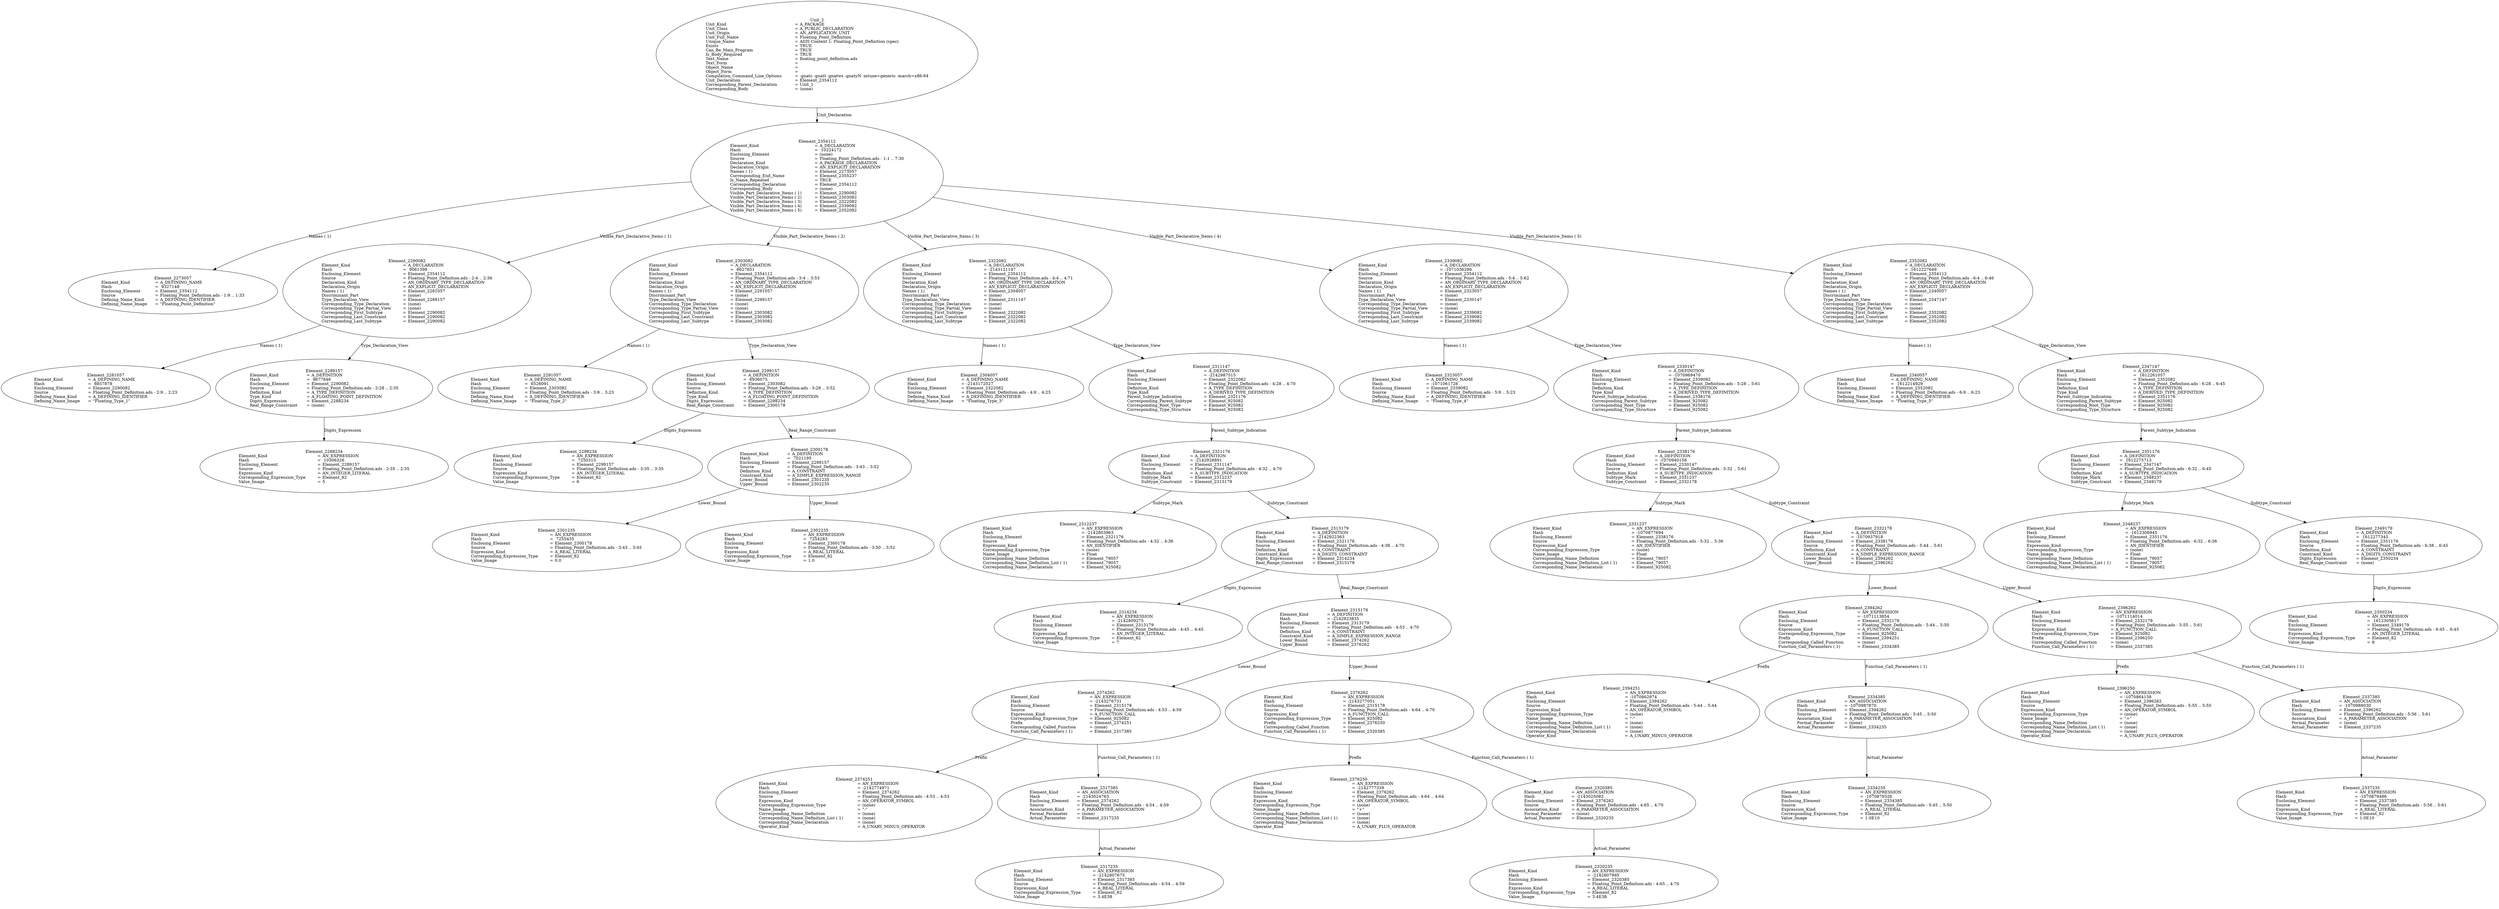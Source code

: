 digraph "floating_point_definition.adt" {
  Unit_2 -> Element_2354112
      [ label=Unit_Declaration ];
  Unit_2
      [ label=<<TABLE BORDER="0" CELLBORDER="0" CELLSPACING="0" CELLPADDING="0"> 
          <TR><TD COLSPAN="3">Unit_2</TD></TR>
          <TR><TD ALIGN="LEFT">Unit_Kind   </TD><TD> = </TD><TD ALIGN="LEFT">A_PACKAGE</TD></TR>
          <TR><TD ALIGN="LEFT">Unit_Class   </TD><TD> = </TD><TD ALIGN="LEFT">A_PUBLIC_DECLARATION</TD></TR>
          <TR><TD ALIGN="LEFT">Unit_Origin   </TD><TD> = </TD><TD ALIGN="LEFT">AN_APPLICATION_UNIT</TD></TR>
          <TR><TD ALIGN="LEFT">Unit_Full_Name    </TD><TD> = </TD><TD ALIGN="LEFT">Floating_Point_Definition</TD></TR>
          <TR><TD ALIGN="LEFT">Unique_Name   </TD><TD> = </TD><TD ALIGN="LEFT">ASIS Context 1: Floating_Point_Definition (spec)</TD></TR>
          <TR><TD ALIGN="LEFT">Exists  </TD><TD> = </TD><TD ALIGN="LEFT">TRUE</TD></TR>
          <TR><TD ALIGN="LEFT">Can_Be_Main_Program     </TD><TD> = </TD><TD ALIGN="LEFT">TRUE</TD></TR>
          <TR><TD ALIGN="LEFT">Is_Body_Required     </TD><TD> = </TD><TD ALIGN="LEFT">TRUE</TD></TR>
          <TR><TD ALIGN="LEFT">Text_Name   </TD><TD> = </TD><TD ALIGN="LEFT">floating_point_definition.ads</TD></TR>
          <TR><TD ALIGN="LEFT">Text_Form   </TD><TD> = </TD><TD ALIGN="LEFT"></TD></TR>
          <TR><TD ALIGN="LEFT">Object_Name   </TD><TD> = </TD><TD ALIGN="LEFT"></TD></TR>
          <TR><TD ALIGN="LEFT">Object_Form   </TD><TD> = </TD><TD ALIGN="LEFT"></TD></TR>
          <TR><TD ALIGN="LEFT">Compilation_Command_Line_Options         </TD><TD> = </TD><TD ALIGN="LEFT">-gnatc -gnatt -gnatws -gnatyN -mtune=generic -march=x86-64</TD></TR>
          <TR><TD ALIGN="LEFT">Unit_Declaration     </TD><TD> = </TD><TD ALIGN="LEFT">Element_2354112</TD></TR>
          <TR><TD ALIGN="LEFT">Corresponding_Parent_Declaration         </TD><TD> = </TD><TD ALIGN="LEFT">Unit_1</TD></TR>
          <TR><TD ALIGN="LEFT">Corresponding_Body     </TD><TD> = </TD><TD ALIGN="LEFT">(none)</TD></TR>
          </TABLE>> ];
  Element_2354112 -> Element_2273057
      [ label="Names ( 1)" ];
  Element_2354112 -> Element_2290082
      [ label="Visible_Part_Declarative_Items ( 1)" ];
  Element_2354112 -> Element_2303082
      [ label="Visible_Part_Declarative_Items ( 2)" ];
  Element_2354112 -> Element_2322082
      [ label="Visible_Part_Declarative_Items ( 3)" ];
  Element_2354112 -> Element_2339082
      [ label="Visible_Part_Declarative_Items ( 4)" ];
  Element_2354112 -> Element_2352082
      [ label="Visible_Part_Declarative_Items ( 5)" ];
  Element_2354112
      [ label=<<TABLE BORDER="0" CELLBORDER="0" CELLSPACING="0" CELLPADDING="0"> 
          <TR><TD COLSPAN="3">Element_2354112</TD></TR>
          <TR><TD ALIGN="LEFT">Element_Kind    </TD><TD> = </TD><TD ALIGN="LEFT">A_DECLARATION</TD></TR>
          <TR><TD ALIGN="LEFT">Hash  </TD><TD> = </TD><TD ALIGN="LEFT"> 10224172</TD></TR>
          <TR><TD ALIGN="LEFT">Enclosing_Element     </TD><TD> = </TD><TD ALIGN="LEFT">(none)</TD></TR>
          <TR><TD ALIGN="LEFT">Source  </TD><TD> = </TD><TD ALIGN="LEFT">Floating_Point_Definition.ads - 1:1 .. 7:30</TD></TR>
          <TR><TD ALIGN="LEFT">Declaration_Kind     </TD><TD> = </TD><TD ALIGN="LEFT">A_PACKAGE_DECLARATION</TD></TR>
          <TR><TD ALIGN="LEFT">Declaration_Origin     </TD><TD> = </TD><TD ALIGN="LEFT">AN_EXPLICIT_DECLARATION</TD></TR>
          <TR><TD ALIGN="LEFT">Names ( 1)   </TD><TD> = </TD><TD ALIGN="LEFT">Element_2273057</TD></TR>
          <TR><TD ALIGN="LEFT">Corresponding_End_Name      </TD><TD> = </TD><TD ALIGN="LEFT">Element_2355237</TD></TR>
          <TR><TD ALIGN="LEFT">Is_Name_Repeated     </TD><TD> = </TD><TD ALIGN="LEFT">TRUE</TD></TR>
          <TR><TD ALIGN="LEFT">Corresponding_Declaration       </TD><TD> = </TD><TD ALIGN="LEFT">Element_2354112</TD></TR>
          <TR><TD ALIGN="LEFT">Corresponding_Body     </TD><TD> = </TD><TD ALIGN="LEFT">(none)</TD></TR>
          <TR><TD ALIGN="LEFT">Visible_Part_Declarative_Items ( 1)         </TD><TD> = </TD><TD ALIGN="LEFT">Element_2290082</TD></TR>
          <TR><TD ALIGN="LEFT">Visible_Part_Declarative_Items ( 2)         </TD><TD> = </TD><TD ALIGN="LEFT">Element_2303082</TD></TR>
          <TR><TD ALIGN="LEFT">Visible_Part_Declarative_Items ( 3)         </TD><TD> = </TD><TD ALIGN="LEFT">Element_2322082</TD></TR>
          <TR><TD ALIGN="LEFT">Visible_Part_Declarative_Items ( 4)         </TD><TD> = </TD><TD ALIGN="LEFT">Element_2339082</TD></TR>
          <TR><TD ALIGN="LEFT">Visible_Part_Declarative_Items ( 5)         </TD><TD> = </TD><TD ALIGN="LEFT">Element_2352082</TD></TR>
          </TABLE>> ];
  Element_2273057
      [ label=<<TABLE BORDER="0" CELLBORDER="0" CELLSPACING="0" CELLPADDING="0"> 
          <TR><TD COLSPAN="3">Element_2273057</TD></TR>
          <TR><TD ALIGN="LEFT">Element_Kind    </TD><TD> = </TD><TD ALIGN="LEFT">A_DEFINING_NAME</TD></TR>
          <TR><TD ALIGN="LEFT">Hash  </TD><TD> = </TD><TD ALIGN="LEFT"> 9327148</TD></TR>
          <TR><TD ALIGN="LEFT">Enclosing_Element     </TD><TD> = </TD><TD ALIGN="LEFT">Element_2354112</TD></TR>
          <TR><TD ALIGN="LEFT">Source  </TD><TD> = </TD><TD ALIGN="LEFT">Floating_Point_Definition.ads - 1:9 .. 1:33</TD></TR>
          <TR><TD ALIGN="LEFT">Defining_Name_Kind     </TD><TD> = </TD><TD ALIGN="LEFT">A_DEFINING_IDENTIFIER</TD></TR>
          <TR><TD ALIGN="LEFT">Defining_Name_Image     </TD><TD> = </TD><TD ALIGN="LEFT">"Floating_Point_Definition"</TD></TR>
          </TABLE>> ];
  Element_2290082 -> Element_2281057
      [ label="Names ( 1)" ];
  Element_2290082 -> Element_2289157
      [ label=Type_Declaration_View ];
  Element_2290082
      [ label=<<TABLE BORDER="0" CELLBORDER="0" CELLSPACING="0" CELLPADDING="0"> 
          <TR><TD COLSPAN="3">Element_2290082</TD></TR>
          <TR><TD ALIGN="LEFT">Element_Kind    </TD><TD> = </TD><TD ALIGN="LEFT">A_DECLARATION</TD></TR>
          <TR><TD ALIGN="LEFT">Hash  </TD><TD> = </TD><TD ALIGN="LEFT"> 9061398</TD></TR>
          <TR><TD ALIGN="LEFT">Enclosing_Element     </TD><TD> = </TD><TD ALIGN="LEFT">Element_2354112</TD></TR>
          <TR><TD ALIGN="LEFT">Source  </TD><TD> = </TD><TD ALIGN="LEFT">Floating_Point_Definition.ads - 2:4 .. 2:36</TD></TR>
          <TR><TD ALIGN="LEFT">Declaration_Kind     </TD><TD> = </TD><TD ALIGN="LEFT">AN_ORDINARY_TYPE_DECLARATION</TD></TR>
          <TR><TD ALIGN="LEFT">Declaration_Origin     </TD><TD> = </TD><TD ALIGN="LEFT">AN_EXPLICIT_DECLARATION</TD></TR>
          <TR><TD ALIGN="LEFT">Names ( 1)   </TD><TD> = </TD><TD ALIGN="LEFT">Element_2281057</TD></TR>
          <TR><TD ALIGN="LEFT">Discriminant_Part     </TD><TD> = </TD><TD ALIGN="LEFT">(none)</TD></TR>
          <TR><TD ALIGN="LEFT">Type_Declaration_View      </TD><TD> = </TD><TD ALIGN="LEFT">Element_2289157</TD></TR>
          <TR><TD ALIGN="LEFT">Corresponding_Type_Declaration        </TD><TD> = </TD><TD ALIGN="LEFT">(none)</TD></TR>
          <TR><TD ALIGN="LEFT">Corresponding_Type_Partial_View        </TD><TD> = </TD><TD ALIGN="LEFT">(none)</TD></TR>
          <TR><TD ALIGN="LEFT">Corresponding_First_Subtype       </TD><TD> = </TD><TD ALIGN="LEFT">Element_2290082</TD></TR>
          <TR><TD ALIGN="LEFT">Corresponding_Last_Constraint        </TD><TD> = </TD><TD ALIGN="LEFT">Element_2290082</TD></TR>
          <TR><TD ALIGN="LEFT">Corresponding_Last_Subtype       </TD><TD> = </TD><TD ALIGN="LEFT">Element_2290082</TD></TR>
          </TABLE>> ];
  Element_2281057
      [ label=<<TABLE BORDER="0" CELLBORDER="0" CELLSPACING="0" CELLPADDING="0"> 
          <TR><TD COLSPAN="3">Element_2281057</TD></TR>
          <TR><TD ALIGN="LEFT">Element_Kind    </TD><TD> = </TD><TD ALIGN="LEFT">A_DEFINING_NAME</TD></TR>
          <TR><TD ALIGN="LEFT">Hash  </TD><TD> = </TD><TD ALIGN="LEFT"> 8857878</TD></TR>
          <TR><TD ALIGN="LEFT">Enclosing_Element     </TD><TD> = </TD><TD ALIGN="LEFT">Element_2290082</TD></TR>
          <TR><TD ALIGN="LEFT">Source  </TD><TD> = </TD><TD ALIGN="LEFT">Floating_Point_Definition.ads - 2:9 .. 2:23</TD></TR>
          <TR><TD ALIGN="LEFT">Defining_Name_Kind     </TD><TD> = </TD><TD ALIGN="LEFT">A_DEFINING_IDENTIFIER</TD></TR>
          <TR><TD ALIGN="LEFT">Defining_Name_Image     </TD><TD> = </TD><TD ALIGN="LEFT">"Floating_Type_1"</TD></TR>
          </TABLE>> ];
  Element_2289157 -> Element_2288234
      [ label=Digits_Expression ];
  Element_2289157
      [ label=<<TABLE BORDER="0" CELLBORDER="0" CELLSPACING="0" CELLPADDING="0"> 
          <TR><TD COLSPAN="3">Element_2289157</TD></TR>
          <TR><TD ALIGN="LEFT">Element_Kind    </TD><TD> = </TD><TD ALIGN="LEFT">A_DEFINITION</TD></TR>
          <TR><TD ALIGN="LEFT">Hash  </TD><TD> = </TD><TD ALIGN="LEFT"> 9677846</TD></TR>
          <TR><TD ALIGN="LEFT">Enclosing_Element     </TD><TD> = </TD><TD ALIGN="LEFT">Element_2290082</TD></TR>
          <TR><TD ALIGN="LEFT">Source  </TD><TD> = </TD><TD ALIGN="LEFT">Floating_Point_Definition.ads - 2:28 .. 2:35</TD></TR>
          <TR><TD ALIGN="LEFT">Definition_Kind    </TD><TD> = </TD><TD ALIGN="LEFT">A_TYPE_DEFINITION</TD></TR>
          <TR><TD ALIGN="LEFT">Type_Kind   </TD><TD> = </TD><TD ALIGN="LEFT">A_FLOATING_POINT_DEFINITION</TD></TR>
          <TR><TD ALIGN="LEFT">Digits_Expression     </TD><TD> = </TD><TD ALIGN="LEFT">Element_2288234</TD></TR>
          <TR><TD ALIGN="LEFT">Real_Range_Constraint      </TD><TD> = </TD><TD ALIGN="LEFT">(none)</TD></TR>
          </TABLE>> ];
  Element_2288234
      [ label=<<TABLE BORDER="0" CELLBORDER="0" CELLSPACING="0" CELLPADDING="0"> 
          <TR><TD COLSPAN="3">Element_2288234</TD></TR>
          <TR><TD ALIGN="LEFT">Element_Kind    </TD><TD> = </TD><TD ALIGN="LEFT">AN_EXPRESSION</TD></TR>
          <TR><TD ALIGN="LEFT">Hash  </TD><TD> = </TD><TD ALIGN="LEFT"> 10306326</TD></TR>
          <TR><TD ALIGN="LEFT">Enclosing_Element     </TD><TD> = </TD><TD ALIGN="LEFT">Element_2289157</TD></TR>
          <TR><TD ALIGN="LEFT">Source  </TD><TD> = </TD><TD ALIGN="LEFT">Floating_Point_Definition.ads - 2:35 .. 2:35</TD></TR>
          <TR><TD ALIGN="LEFT">Expression_Kind    </TD><TD> = </TD><TD ALIGN="LEFT">AN_INTEGER_LITERAL</TD></TR>
          <TR><TD ALIGN="LEFT">Corresponding_Expression_Type        </TD><TD> = </TD><TD ALIGN="LEFT">Element_82</TD></TR>
          <TR><TD ALIGN="LEFT">Value_Image   </TD><TD> = </TD><TD ALIGN="LEFT">5</TD></TR>
          </TABLE>> ];
  Element_2303082 -> Element_2291057
      [ label="Names ( 1)" ];
  Element_2303082 -> Element_2299157
      [ label=Type_Declaration_View ];
  Element_2303082
      [ label=<<TABLE BORDER="0" CELLBORDER="0" CELLSPACING="0" CELLPADDING="0"> 
          <TR><TD COLSPAN="3">Element_2303082</TD></TR>
          <TR><TD ALIGN="LEFT">Element_Kind    </TD><TD> = </TD><TD ALIGN="LEFT">A_DECLARATION</TD></TR>
          <TR><TD ALIGN="LEFT">Hash  </TD><TD> = </TD><TD ALIGN="LEFT"> 6627851</TD></TR>
          <TR><TD ALIGN="LEFT">Enclosing_Element     </TD><TD> = </TD><TD ALIGN="LEFT">Element_2354112</TD></TR>
          <TR><TD ALIGN="LEFT">Source  </TD><TD> = </TD><TD ALIGN="LEFT">Floating_Point_Definition.ads - 3:4 .. 3:53</TD></TR>
          <TR><TD ALIGN="LEFT">Declaration_Kind     </TD><TD> = </TD><TD ALIGN="LEFT">AN_ORDINARY_TYPE_DECLARATION</TD></TR>
          <TR><TD ALIGN="LEFT">Declaration_Origin     </TD><TD> = </TD><TD ALIGN="LEFT">AN_EXPLICIT_DECLARATION</TD></TR>
          <TR><TD ALIGN="LEFT">Names ( 1)   </TD><TD> = </TD><TD ALIGN="LEFT">Element_2291057</TD></TR>
          <TR><TD ALIGN="LEFT">Discriminant_Part     </TD><TD> = </TD><TD ALIGN="LEFT">(none)</TD></TR>
          <TR><TD ALIGN="LEFT">Type_Declaration_View      </TD><TD> = </TD><TD ALIGN="LEFT">Element_2299157</TD></TR>
          <TR><TD ALIGN="LEFT">Corresponding_Type_Declaration        </TD><TD> = </TD><TD ALIGN="LEFT">(none)</TD></TR>
          <TR><TD ALIGN="LEFT">Corresponding_Type_Partial_View        </TD><TD> = </TD><TD ALIGN="LEFT">(none)</TD></TR>
          <TR><TD ALIGN="LEFT">Corresponding_First_Subtype       </TD><TD> = </TD><TD ALIGN="LEFT">Element_2303082</TD></TR>
          <TR><TD ALIGN="LEFT">Corresponding_Last_Constraint        </TD><TD> = </TD><TD ALIGN="LEFT">Element_2303082</TD></TR>
          <TR><TD ALIGN="LEFT">Corresponding_Last_Subtype       </TD><TD> = </TD><TD ALIGN="LEFT">Element_2303082</TD></TR>
          </TABLE>> ];
  Element_2291057
      [ label=<<TABLE BORDER="0" CELLBORDER="0" CELLSPACING="0" CELLPADDING="0"> 
          <TR><TD COLSPAN="3">Element_2291057</TD></TR>
          <TR><TD ALIGN="LEFT">Element_Kind    </TD><TD> = </TD><TD ALIGN="LEFT">A_DEFINING_NAME</TD></TR>
          <TR><TD ALIGN="LEFT">Hash  </TD><TD> = </TD><TD ALIGN="LEFT"> 6526091</TD></TR>
          <TR><TD ALIGN="LEFT">Enclosing_Element     </TD><TD> = </TD><TD ALIGN="LEFT">Element_2303082</TD></TR>
          <TR><TD ALIGN="LEFT">Source  </TD><TD> = </TD><TD ALIGN="LEFT">Floating_Point_Definition.ads - 3:9 .. 3:23</TD></TR>
          <TR><TD ALIGN="LEFT">Defining_Name_Kind     </TD><TD> = </TD><TD ALIGN="LEFT">A_DEFINING_IDENTIFIER</TD></TR>
          <TR><TD ALIGN="LEFT">Defining_Name_Image     </TD><TD> = </TD><TD ALIGN="LEFT">"Floating_Type_2"</TD></TR>
          </TABLE>> ];
  Element_2299157 -> Element_2298234
      [ label=Digits_Expression ];
  Element_2299157 -> Element_2300178
      [ label=Real_Range_Constraint ];
  Element_2299157
      [ label=<<TABLE BORDER="0" CELLBORDER="0" CELLSPACING="0" CELLPADDING="0"> 
          <TR><TD COLSPAN="3">Element_2299157</TD></TR>
          <TR><TD ALIGN="LEFT">Element_Kind    </TD><TD> = </TD><TD ALIGN="LEFT">A_DEFINITION</TD></TR>
          <TR><TD ALIGN="LEFT">Hash  </TD><TD> = </TD><TD ALIGN="LEFT"> 6936075</TD></TR>
          <TR><TD ALIGN="LEFT">Enclosing_Element     </TD><TD> = </TD><TD ALIGN="LEFT">Element_2303082</TD></TR>
          <TR><TD ALIGN="LEFT">Source  </TD><TD> = </TD><TD ALIGN="LEFT">Floating_Point_Definition.ads - 3:28 .. 3:52</TD></TR>
          <TR><TD ALIGN="LEFT">Definition_Kind    </TD><TD> = </TD><TD ALIGN="LEFT">A_TYPE_DEFINITION</TD></TR>
          <TR><TD ALIGN="LEFT">Type_Kind   </TD><TD> = </TD><TD ALIGN="LEFT">A_FLOATING_POINT_DEFINITION</TD></TR>
          <TR><TD ALIGN="LEFT">Digits_Expression     </TD><TD> = </TD><TD ALIGN="LEFT">Element_2298234</TD></TR>
          <TR><TD ALIGN="LEFT">Real_Range_Constraint      </TD><TD> = </TD><TD ALIGN="LEFT">Element_2300178</TD></TR>
          </TABLE>> ];
  Element_2298234
      [ label=<<TABLE BORDER="0" CELLBORDER="0" CELLSPACING="0" CELLPADDING="0"> 
          <TR><TD COLSPAN="3">Element_2298234</TD></TR>
          <TR><TD ALIGN="LEFT">Element_Kind    </TD><TD> = </TD><TD ALIGN="LEFT">AN_EXPRESSION</TD></TR>
          <TR><TD ALIGN="LEFT">Hash  </TD><TD> = </TD><TD ALIGN="LEFT"> 7250315</TD></TR>
          <TR><TD ALIGN="LEFT">Enclosing_Element     </TD><TD> = </TD><TD ALIGN="LEFT">Element_2299157</TD></TR>
          <TR><TD ALIGN="LEFT">Source  </TD><TD> = </TD><TD ALIGN="LEFT">Floating_Point_Definition.ads - 3:35 .. 3:35</TD></TR>
          <TR><TD ALIGN="LEFT">Expression_Kind    </TD><TD> = </TD><TD ALIGN="LEFT">AN_INTEGER_LITERAL</TD></TR>
          <TR><TD ALIGN="LEFT">Corresponding_Expression_Type        </TD><TD> = </TD><TD ALIGN="LEFT">Element_82</TD></TR>
          <TR><TD ALIGN="LEFT">Value_Image   </TD><TD> = </TD><TD ALIGN="LEFT">6</TD></TR>
          </TABLE>> ];
  Element_2300178 -> Element_2301235
      [ label=Lower_Bound ];
  Element_2300178 -> Element_2302235
      [ label=Upper_Bound ];
  Element_2300178
      [ label=<<TABLE BORDER="0" CELLBORDER="0" CELLSPACING="0" CELLPADDING="0"> 
          <TR><TD COLSPAN="3">Element_2300178</TD></TR>
          <TR><TD ALIGN="LEFT">Element_Kind    </TD><TD> = </TD><TD ALIGN="LEFT">A_DEFINITION</TD></TR>
          <TR><TD ALIGN="LEFT">Hash  </TD><TD> = </TD><TD ALIGN="LEFT"> 7021195</TD></TR>
          <TR><TD ALIGN="LEFT">Enclosing_Element     </TD><TD> = </TD><TD ALIGN="LEFT">Element_2299157</TD></TR>
          <TR><TD ALIGN="LEFT">Source  </TD><TD> = </TD><TD ALIGN="LEFT">Floating_Point_Definition.ads - 3:43 .. 3:52</TD></TR>
          <TR><TD ALIGN="LEFT">Definition_Kind    </TD><TD> = </TD><TD ALIGN="LEFT">A_CONSTRAINT</TD></TR>
          <TR><TD ALIGN="LEFT">Constraint_Kind    </TD><TD> = </TD><TD ALIGN="LEFT">A_SIMPLE_EXPRESSION_RANGE</TD></TR>
          <TR><TD ALIGN="LEFT">Lower_Bound   </TD><TD> = </TD><TD ALIGN="LEFT">Element_2301235</TD></TR>
          <TR><TD ALIGN="LEFT">Upper_Bound   </TD><TD> = </TD><TD ALIGN="LEFT">Element_2302235</TD></TR>
          </TABLE>> ];
  Element_2301235
      [ label=<<TABLE BORDER="0" CELLBORDER="0" CELLSPACING="0" CELLPADDING="0"> 
          <TR><TD COLSPAN="3">Element_2301235</TD></TR>
          <TR><TD ALIGN="LEFT">Element_Kind    </TD><TD> = </TD><TD ALIGN="LEFT">AN_EXPRESSION</TD></TR>
          <TR><TD ALIGN="LEFT">Hash  </TD><TD> = </TD><TD ALIGN="LEFT"> 7255435</TD></TR>
          <TR><TD ALIGN="LEFT">Enclosing_Element     </TD><TD> = </TD><TD ALIGN="LEFT">Element_2300178</TD></TR>
          <TR><TD ALIGN="LEFT">Source  </TD><TD> = </TD><TD ALIGN="LEFT">Floating_Point_Definition.ads - 3:43 .. 3:45</TD></TR>
          <TR><TD ALIGN="LEFT">Expression_Kind    </TD><TD> = </TD><TD ALIGN="LEFT">A_REAL_LITERAL</TD></TR>
          <TR><TD ALIGN="LEFT">Corresponding_Expression_Type        </TD><TD> = </TD><TD ALIGN="LEFT">Element_82</TD></TR>
          <TR><TD ALIGN="LEFT">Value_Image   </TD><TD> = </TD><TD ALIGN="LEFT">0.0</TD></TR>
          </TABLE>> ];
  Element_2302235
      [ label=<<TABLE BORDER="0" CELLBORDER="0" CELLSPACING="0" CELLPADDING="0"> 
          <TR><TD COLSPAN="3">Element_2302235</TD></TR>
          <TR><TD ALIGN="LEFT">Element_Kind    </TD><TD> = </TD><TD ALIGN="LEFT">AN_EXPRESSION</TD></TR>
          <TR><TD ALIGN="LEFT">Hash  </TD><TD> = </TD><TD ALIGN="LEFT"> 7254283</TD></TR>
          <TR><TD ALIGN="LEFT">Enclosing_Element     </TD><TD> = </TD><TD ALIGN="LEFT">Element_2300178</TD></TR>
          <TR><TD ALIGN="LEFT">Source  </TD><TD> = </TD><TD ALIGN="LEFT">Floating_Point_Definition.ads - 3:50 .. 3:52</TD></TR>
          <TR><TD ALIGN="LEFT">Expression_Kind    </TD><TD> = </TD><TD ALIGN="LEFT">A_REAL_LITERAL</TD></TR>
          <TR><TD ALIGN="LEFT">Corresponding_Expression_Type        </TD><TD> = </TD><TD ALIGN="LEFT">Element_82</TD></TR>
          <TR><TD ALIGN="LEFT">Value_Image   </TD><TD> = </TD><TD ALIGN="LEFT">1.0</TD></TR>
          </TABLE>> ];
  Element_2322082 -> Element_2304057
      [ label="Names ( 1)" ];
  Element_2322082 -> Element_2311147
      [ label=Type_Declaration_View ];
  Element_2322082
      [ label=<<TABLE BORDER="0" CELLBORDER="0" CELLSPACING="0" CELLPADDING="0"> 
          <TR><TD COLSPAN="3">Element_2322082</TD></TR>
          <TR><TD ALIGN="LEFT">Element_Kind    </TD><TD> = </TD><TD ALIGN="LEFT">A_DECLARATION</TD></TR>
          <TR><TD ALIGN="LEFT">Hash  </TD><TD> = </TD><TD ALIGN="LEFT">-2143121147</TD></TR>
          <TR><TD ALIGN="LEFT">Enclosing_Element     </TD><TD> = </TD><TD ALIGN="LEFT">Element_2354112</TD></TR>
          <TR><TD ALIGN="LEFT">Source  </TD><TD> = </TD><TD ALIGN="LEFT">Floating_Point_Definition.ads - 4:4 .. 4:71</TD></TR>
          <TR><TD ALIGN="LEFT">Declaration_Kind     </TD><TD> = </TD><TD ALIGN="LEFT">AN_ORDINARY_TYPE_DECLARATION</TD></TR>
          <TR><TD ALIGN="LEFT">Declaration_Origin     </TD><TD> = </TD><TD ALIGN="LEFT">AN_EXPLICIT_DECLARATION</TD></TR>
          <TR><TD ALIGN="LEFT">Names ( 1)   </TD><TD> = </TD><TD ALIGN="LEFT">Element_2304057</TD></TR>
          <TR><TD ALIGN="LEFT">Discriminant_Part     </TD><TD> = </TD><TD ALIGN="LEFT">(none)</TD></TR>
          <TR><TD ALIGN="LEFT">Type_Declaration_View      </TD><TD> = </TD><TD ALIGN="LEFT">Element_2311147</TD></TR>
          <TR><TD ALIGN="LEFT">Corresponding_Type_Declaration        </TD><TD> = </TD><TD ALIGN="LEFT">(none)</TD></TR>
          <TR><TD ALIGN="LEFT">Corresponding_Type_Partial_View        </TD><TD> = </TD><TD ALIGN="LEFT">(none)</TD></TR>
          <TR><TD ALIGN="LEFT">Corresponding_First_Subtype       </TD><TD> = </TD><TD ALIGN="LEFT">Element_2322082</TD></TR>
          <TR><TD ALIGN="LEFT">Corresponding_Last_Constraint        </TD><TD> = </TD><TD ALIGN="LEFT">Element_2322082</TD></TR>
          <TR><TD ALIGN="LEFT">Corresponding_Last_Subtype       </TD><TD> = </TD><TD ALIGN="LEFT">Element_2322082</TD></TR>
          </TABLE>> ];
  Element_2304057
      [ label=<<TABLE BORDER="0" CELLBORDER="0" CELLSPACING="0" CELLPADDING="0"> 
          <TR><TD COLSPAN="3">Element_2304057</TD></TR>
          <TR><TD ALIGN="LEFT">Element_Kind    </TD><TD> = </TD><TD ALIGN="LEFT">A_DEFINING_NAME</TD></TR>
          <TR><TD ALIGN="LEFT">Hash  </TD><TD> = </TD><TD ALIGN="LEFT">-2143172027</TD></TR>
          <TR><TD ALIGN="LEFT">Enclosing_Element     </TD><TD> = </TD><TD ALIGN="LEFT">Element_2322082</TD></TR>
          <TR><TD ALIGN="LEFT">Source  </TD><TD> = </TD><TD ALIGN="LEFT">Floating_Point_Definition.ads - 4:9 .. 4:23</TD></TR>
          <TR><TD ALIGN="LEFT">Defining_Name_Kind     </TD><TD> = </TD><TD ALIGN="LEFT">A_DEFINING_IDENTIFIER</TD></TR>
          <TR><TD ALIGN="LEFT">Defining_Name_Image     </TD><TD> = </TD><TD ALIGN="LEFT">"Floating_Type_3"</TD></TR>
          </TABLE>> ];
  Element_2311147 -> Element_2321176
      [ label=Parent_Subtype_Indication ];
  Element_2311147
      [ label=<<TABLE BORDER="0" CELLBORDER="0" CELLSPACING="0" CELLPADDING="0"> 
          <TR><TD COLSPAN="3">Element_2311147</TD></TR>
          <TR><TD ALIGN="LEFT">Element_Kind    </TD><TD> = </TD><TD ALIGN="LEFT">A_DEFINITION</TD></TR>
          <TR><TD ALIGN="LEFT">Hash  </TD><TD> = </TD><TD ALIGN="LEFT">-2142987515</TD></TR>
          <TR><TD ALIGN="LEFT">Enclosing_Element     </TD><TD> = </TD><TD ALIGN="LEFT">Element_2322082</TD></TR>
          <TR><TD ALIGN="LEFT">Source  </TD><TD> = </TD><TD ALIGN="LEFT">Floating_Point_Definition.ads - 4:28 .. 4:70</TD></TR>
          <TR><TD ALIGN="LEFT">Definition_Kind    </TD><TD> = </TD><TD ALIGN="LEFT">A_TYPE_DEFINITION</TD></TR>
          <TR><TD ALIGN="LEFT">Type_Kind   </TD><TD> = </TD><TD ALIGN="LEFT">A_DERIVED_TYPE_DEFINITION</TD></TR>
          <TR><TD ALIGN="LEFT">Parent_Subtype_Indication       </TD><TD> = </TD><TD ALIGN="LEFT">Element_2321176</TD></TR>
          <TR><TD ALIGN="LEFT">Corresponding_Parent_Subtype        </TD><TD> = </TD><TD ALIGN="LEFT">Element_925082</TD></TR>
          <TR><TD ALIGN="LEFT">Corresponding_Root_Type      </TD><TD> = </TD><TD ALIGN="LEFT">Element_925082</TD></TR>
          <TR><TD ALIGN="LEFT">Corresponding_Type_Structure        </TD><TD> = </TD><TD ALIGN="LEFT">Element_925082</TD></TR>
          </TABLE>> ];
  Element_2321176 -> Element_2312237
      [ label=Subtype_Mark ];
  Element_2321176 -> Element_2313179
      [ label=Subtype_Constraint ];
  Element_2321176
      [ label=<<TABLE BORDER="0" CELLBORDER="0" CELLSPACING="0" CELLPADDING="0"> 
          <TR><TD COLSPAN="3">Element_2321176</TD></TR>
          <TR><TD ALIGN="LEFT">Element_Kind    </TD><TD> = </TD><TD ALIGN="LEFT">A_DEFINITION</TD></TR>
          <TR><TD ALIGN="LEFT">Hash  </TD><TD> = </TD><TD ALIGN="LEFT">-2142928891</TD></TR>
          <TR><TD ALIGN="LEFT">Enclosing_Element     </TD><TD> = </TD><TD ALIGN="LEFT">Element_2311147</TD></TR>
          <TR><TD ALIGN="LEFT">Source  </TD><TD> = </TD><TD ALIGN="LEFT">Floating_Point_Definition.ads - 4:32 .. 4:70</TD></TR>
          <TR><TD ALIGN="LEFT">Definition_Kind    </TD><TD> = </TD><TD ALIGN="LEFT">A_SUBTYPE_INDICATION</TD></TR>
          <TR><TD ALIGN="LEFT">Subtype_Mark    </TD><TD> = </TD><TD ALIGN="LEFT">Element_2312237</TD></TR>
          <TR><TD ALIGN="LEFT">Subtype_Constraint     </TD><TD> = </TD><TD ALIGN="LEFT">Element_2313179</TD></TR>
          </TABLE>> ];
  Element_2312237
      [ label=<<TABLE BORDER="0" CELLBORDER="0" CELLSPACING="0" CELLPADDING="0"> 
          <TR><TD COLSPAN="3">Element_2312237</TD></TR>
          <TR><TD ALIGN="LEFT">Element_Kind    </TD><TD> = </TD><TD ALIGN="LEFT">AN_EXPRESSION</TD></TR>
          <TR><TD ALIGN="LEFT">Hash  </TD><TD> = </TD><TD ALIGN="LEFT">-2142803963</TD></TR>
          <TR><TD ALIGN="LEFT">Enclosing_Element     </TD><TD> = </TD><TD ALIGN="LEFT">Element_2321176</TD></TR>
          <TR><TD ALIGN="LEFT">Source  </TD><TD> = </TD><TD ALIGN="LEFT">Floating_Point_Definition.ads - 4:32 .. 4:36</TD></TR>
          <TR><TD ALIGN="LEFT">Expression_Kind    </TD><TD> = </TD><TD ALIGN="LEFT">AN_IDENTIFIER</TD></TR>
          <TR><TD ALIGN="LEFT">Corresponding_Expression_Type        </TD><TD> = </TD><TD ALIGN="LEFT">(none)</TD></TR>
          <TR><TD ALIGN="LEFT">Name_Image   </TD><TD> = </TD><TD ALIGN="LEFT">Float</TD></TR>
          <TR><TD ALIGN="LEFT">Corresponding_Name_Definition        </TD><TD> = </TD><TD ALIGN="LEFT">Element_79057</TD></TR>
          <TR><TD ALIGN="LEFT">Corresponding_Name_Definition_List ( 1)          </TD><TD> = </TD><TD ALIGN="LEFT">Element_79057</TD></TR>
          <TR><TD ALIGN="LEFT">Corresponding_Name_Declaration        </TD><TD> = </TD><TD ALIGN="LEFT">Element_925082</TD></TR>
          </TABLE>> ];
  Element_2313179 -> Element_2314234
      [ label=Digits_Expression ];
  Element_2313179 -> Element_2315178
      [ label=Real_Range_Constraint ];
  Element_2313179
      [ label=<<TABLE BORDER="0" CELLBORDER="0" CELLSPACING="0" CELLPADDING="0"> 
          <TR><TD COLSPAN="3">Element_2313179</TD></TR>
          <TR><TD ALIGN="LEFT">Element_Kind    </TD><TD> = </TD><TD ALIGN="LEFT">A_DEFINITION</TD></TR>
          <TR><TD ALIGN="LEFT">Hash  </TD><TD> = </TD><TD ALIGN="LEFT">-2142922363</TD></TR>
          <TR><TD ALIGN="LEFT">Enclosing_Element     </TD><TD> = </TD><TD ALIGN="LEFT">Element_2321176</TD></TR>
          <TR><TD ALIGN="LEFT">Source  </TD><TD> = </TD><TD ALIGN="LEFT">Floating_Point_Definition.ads - 4:38 .. 4:70</TD></TR>
          <TR><TD ALIGN="LEFT">Definition_Kind    </TD><TD> = </TD><TD ALIGN="LEFT">A_CONSTRAINT</TD></TR>
          <TR><TD ALIGN="LEFT">Constraint_Kind    </TD><TD> = </TD><TD ALIGN="LEFT">A_DIGITS_CONSTRAINT</TD></TR>
          <TR><TD ALIGN="LEFT">Digits_Expression     </TD><TD> = </TD><TD ALIGN="LEFT">Element_2314234</TD></TR>
          <TR><TD ALIGN="LEFT">Real_Range_Constraint      </TD><TD> = </TD><TD ALIGN="LEFT">Element_2315178</TD></TR>
          </TABLE>> ];
  Element_2314234
      [ label=<<TABLE BORDER="0" CELLBORDER="0" CELLSPACING="0" CELLPADDING="0"> 
          <TR><TD COLSPAN="3">Element_2314234</TD></TR>
          <TR><TD ALIGN="LEFT">Element_Kind    </TD><TD> = </TD><TD ALIGN="LEFT">AN_EXPRESSION</TD></TR>
          <TR><TD ALIGN="LEFT">Hash  </TD><TD> = </TD><TD ALIGN="LEFT">-2142809275</TD></TR>
          <TR><TD ALIGN="LEFT">Enclosing_Element     </TD><TD> = </TD><TD ALIGN="LEFT">Element_2313179</TD></TR>
          <TR><TD ALIGN="LEFT">Source  </TD><TD> = </TD><TD ALIGN="LEFT">Floating_Point_Definition.ads - 4:45 .. 4:45</TD></TR>
          <TR><TD ALIGN="LEFT">Expression_Kind    </TD><TD> = </TD><TD ALIGN="LEFT">AN_INTEGER_LITERAL</TD></TR>
          <TR><TD ALIGN="LEFT">Corresponding_Expression_Type        </TD><TD> = </TD><TD ALIGN="LEFT">Element_82</TD></TR>
          <TR><TD ALIGN="LEFT">Value_Image   </TD><TD> = </TD><TD ALIGN="LEFT">7</TD></TR>
          </TABLE>> ];
  Element_2315178 -> Element_2374262
      [ label=Lower_Bound ];
  Element_2315178 -> Element_2376262
      [ label=Upper_Bound ];
  Element_2315178
      [ label=<<TABLE BORDER="0" CELLBORDER="0" CELLSPACING="0" CELLPADDING="0"> 
          <TR><TD COLSPAN="3">Element_2315178</TD></TR>
          <TR><TD ALIGN="LEFT">Element_Kind    </TD><TD> = </TD><TD ALIGN="LEFT">A_DEFINITION</TD></TR>
          <TR><TD ALIGN="LEFT">Hash  </TD><TD> = </TD><TD ALIGN="LEFT">-2142923835</TD></TR>
          <TR><TD ALIGN="LEFT">Enclosing_Element     </TD><TD> = </TD><TD ALIGN="LEFT">Element_2313179</TD></TR>
          <TR><TD ALIGN="LEFT">Source  </TD><TD> = </TD><TD ALIGN="LEFT">Floating_Point_Definition.ads - 4:53 .. 4:70</TD></TR>
          <TR><TD ALIGN="LEFT">Definition_Kind    </TD><TD> = </TD><TD ALIGN="LEFT">A_CONSTRAINT</TD></TR>
          <TR><TD ALIGN="LEFT">Constraint_Kind    </TD><TD> = </TD><TD ALIGN="LEFT">A_SIMPLE_EXPRESSION_RANGE</TD></TR>
          <TR><TD ALIGN="LEFT">Lower_Bound   </TD><TD> = </TD><TD ALIGN="LEFT">Element_2374262</TD></TR>
          <TR><TD ALIGN="LEFT">Upper_Bound   </TD><TD> = </TD><TD ALIGN="LEFT">Element_2376262</TD></TR>
          </TABLE>> ];
  Element_2374262 -> Element_2374251
      [ label=Prefix ];
  Element_2374262 -> Element_2317385
      [ label="Function_Call_Parameters ( 1)" ];
  Element_2374262
      [ label=<<TABLE BORDER="0" CELLBORDER="0" CELLSPACING="0" CELLPADDING="0"> 
          <TR><TD COLSPAN="3">Element_2374262</TD></TR>
          <TR><TD ALIGN="LEFT">Element_Kind    </TD><TD> = </TD><TD ALIGN="LEFT">AN_EXPRESSION</TD></TR>
          <TR><TD ALIGN="LEFT">Hash  </TD><TD> = </TD><TD ALIGN="LEFT">-2143276731</TD></TR>
          <TR><TD ALIGN="LEFT">Enclosing_Element     </TD><TD> = </TD><TD ALIGN="LEFT">Element_2315178</TD></TR>
          <TR><TD ALIGN="LEFT">Source  </TD><TD> = </TD><TD ALIGN="LEFT">Floating_Point_Definition.ads - 4:53 .. 4:59</TD></TR>
          <TR><TD ALIGN="LEFT">Expression_Kind    </TD><TD> = </TD><TD ALIGN="LEFT">A_FUNCTION_CALL</TD></TR>
          <TR><TD ALIGN="LEFT">Corresponding_Expression_Type        </TD><TD> = </TD><TD ALIGN="LEFT">Element_925082</TD></TR>
          <TR><TD ALIGN="LEFT">Prefix  </TD><TD> = </TD><TD ALIGN="LEFT">Element_2374251</TD></TR>
          <TR><TD ALIGN="LEFT">Corresponding_Called_Function        </TD><TD> = </TD><TD ALIGN="LEFT">(none)</TD></TR>
          <TR><TD ALIGN="LEFT">Function_Call_Parameters ( 1)        </TD><TD> = </TD><TD ALIGN="LEFT">Element_2317385</TD></TR>
          </TABLE>> ];
  Element_2374251
      [ label=<<TABLE BORDER="0" CELLBORDER="0" CELLSPACING="0" CELLPADDING="0"> 
          <TR><TD COLSPAN="3">Element_2374251</TD></TR>
          <TR><TD ALIGN="LEFT">Element_Kind    </TD><TD> = </TD><TD ALIGN="LEFT">AN_EXPRESSION</TD></TR>
          <TR><TD ALIGN="LEFT">Hash  </TD><TD> = </TD><TD ALIGN="LEFT">-2142774971</TD></TR>
          <TR><TD ALIGN="LEFT">Enclosing_Element     </TD><TD> = </TD><TD ALIGN="LEFT">Element_2374262</TD></TR>
          <TR><TD ALIGN="LEFT">Source  </TD><TD> = </TD><TD ALIGN="LEFT">Floating_Point_Definition.ads - 4:53 .. 4:53</TD></TR>
          <TR><TD ALIGN="LEFT">Expression_Kind    </TD><TD> = </TD><TD ALIGN="LEFT">AN_OPERATOR_SYMBOL</TD></TR>
          <TR><TD ALIGN="LEFT">Corresponding_Expression_Type        </TD><TD> = </TD><TD ALIGN="LEFT">(none)</TD></TR>
          <TR><TD ALIGN="LEFT">Name_Image   </TD><TD> = </TD><TD ALIGN="LEFT">"-"</TD></TR>
          <TR><TD ALIGN="LEFT">Corresponding_Name_Definition        </TD><TD> = </TD><TD ALIGN="LEFT">(none)</TD></TR>
          <TR><TD ALIGN="LEFT">Corresponding_Name_Definition_List ( 1)          </TD><TD> = </TD><TD ALIGN="LEFT">(none)</TD></TR>
          <TR><TD ALIGN="LEFT">Corresponding_Name_Declaration        </TD><TD> = </TD><TD ALIGN="LEFT">(none)</TD></TR>
          <TR><TD ALIGN="LEFT">Operator_Kind    </TD><TD> = </TD><TD ALIGN="LEFT">A_UNARY_MINUS_OPERATOR</TD></TR>
          </TABLE>> ];
  Element_2317385 -> Element_2317235
      [ label=Actual_Parameter ];
  Element_2317385
      [ label=<<TABLE BORDER="0" CELLBORDER="0" CELLSPACING="0" CELLPADDING="0"> 
          <TR><TD COLSPAN="3">Element_2317385</TD></TR>
          <TR><TD ALIGN="LEFT">Element_Kind    </TD><TD> = </TD><TD ALIGN="LEFT">AN_ASSOCIATION</TD></TR>
          <TR><TD ALIGN="LEFT">Hash  </TD><TD> = </TD><TD ALIGN="LEFT">-2143024763</TD></TR>
          <TR><TD ALIGN="LEFT">Enclosing_Element     </TD><TD> = </TD><TD ALIGN="LEFT">Element_2374262</TD></TR>
          <TR><TD ALIGN="LEFT">Source  </TD><TD> = </TD><TD ALIGN="LEFT">Floating_Point_Definition.ads - 4:54 .. 4:59</TD></TR>
          <TR><TD ALIGN="LEFT">Association_Kind     </TD><TD> = </TD><TD ALIGN="LEFT">A_PARAMETER_ASSOCIATION</TD></TR>
          <TR><TD ALIGN="LEFT">Formal_Parameter     </TD><TD> = </TD><TD ALIGN="LEFT">(none)</TD></TR>
          <TR><TD ALIGN="LEFT">Actual_Parameter     </TD><TD> = </TD><TD ALIGN="LEFT">Element_2317235</TD></TR>
          </TABLE>> ];
  Element_2317235
      [ label=<<TABLE BORDER="0" CELLBORDER="0" CELLSPACING="0" CELLPADDING="0"> 
          <TR><TD COLSPAN="3">Element_2317235</TD></TR>
          <TR><TD ALIGN="LEFT">Element_Kind    </TD><TD> = </TD><TD ALIGN="LEFT">AN_EXPRESSION</TD></TR>
          <TR><TD ALIGN="LEFT">Hash  </TD><TD> = </TD><TD ALIGN="LEFT">-2142807675</TD></TR>
          <TR><TD ALIGN="LEFT">Enclosing_Element     </TD><TD> = </TD><TD ALIGN="LEFT">Element_2317385</TD></TR>
          <TR><TD ALIGN="LEFT">Source  </TD><TD> = </TD><TD ALIGN="LEFT">Floating_Point_Definition.ads - 4:54 .. 4:59</TD></TR>
          <TR><TD ALIGN="LEFT">Expression_Kind    </TD><TD> = </TD><TD ALIGN="LEFT">A_REAL_LITERAL</TD></TR>
          <TR><TD ALIGN="LEFT">Corresponding_Expression_Type        </TD><TD> = </TD><TD ALIGN="LEFT">Element_82</TD></TR>
          <TR><TD ALIGN="LEFT">Value_Image   </TD><TD> = </TD><TD ALIGN="LEFT">3.4E38</TD></TR>
          </TABLE>> ];
  Element_2376262 -> Element_2376250
      [ label=Prefix ];
  Element_2376262 -> Element_2320385
      [ label="Function_Call_Parameters ( 1)" ];
  Element_2376262
      [ label=<<TABLE BORDER="0" CELLBORDER="0" CELLSPACING="0" CELLPADDING="0"> 
          <TR><TD COLSPAN="3">Element_2376262</TD></TR>
          <TR><TD ALIGN="LEFT">Element_Kind    </TD><TD> = </TD><TD ALIGN="LEFT">AN_EXPRESSION</TD></TR>
          <TR><TD ALIGN="LEFT">Hash  </TD><TD> = </TD><TD ALIGN="LEFT">-2143277051</TD></TR>
          <TR><TD ALIGN="LEFT">Enclosing_Element     </TD><TD> = </TD><TD ALIGN="LEFT">Element_2315178</TD></TR>
          <TR><TD ALIGN="LEFT">Source  </TD><TD> = </TD><TD ALIGN="LEFT">Floating_Point_Definition.ads - 4:64 .. 4:70</TD></TR>
          <TR><TD ALIGN="LEFT">Expression_Kind    </TD><TD> = </TD><TD ALIGN="LEFT">A_FUNCTION_CALL</TD></TR>
          <TR><TD ALIGN="LEFT">Corresponding_Expression_Type        </TD><TD> = </TD><TD ALIGN="LEFT">Element_925082</TD></TR>
          <TR><TD ALIGN="LEFT">Prefix  </TD><TD> = </TD><TD ALIGN="LEFT">Element_2376250</TD></TR>
          <TR><TD ALIGN="LEFT">Corresponding_Called_Function        </TD><TD> = </TD><TD ALIGN="LEFT">(none)</TD></TR>
          <TR><TD ALIGN="LEFT">Function_Call_Parameters ( 1)        </TD><TD> = </TD><TD ALIGN="LEFT">Element_2320385</TD></TR>
          </TABLE>> ];
  Element_2376250
      [ label=<<TABLE BORDER="0" CELLBORDER="0" CELLSPACING="0" CELLPADDING="0"> 
          <TR><TD COLSPAN="3">Element_2376250</TD></TR>
          <TR><TD ALIGN="LEFT">Element_Kind    </TD><TD> = </TD><TD ALIGN="LEFT">AN_EXPRESSION</TD></TR>
          <TR><TD ALIGN="LEFT">Hash  </TD><TD> = </TD><TD ALIGN="LEFT">-2142777339</TD></TR>
          <TR><TD ALIGN="LEFT">Enclosing_Element     </TD><TD> = </TD><TD ALIGN="LEFT">Element_2376262</TD></TR>
          <TR><TD ALIGN="LEFT">Source  </TD><TD> = </TD><TD ALIGN="LEFT">Floating_Point_Definition.ads - 4:64 .. 4:64</TD></TR>
          <TR><TD ALIGN="LEFT">Expression_Kind    </TD><TD> = </TD><TD ALIGN="LEFT">AN_OPERATOR_SYMBOL</TD></TR>
          <TR><TD ALIGN="LEFT">Corresponding_Expression_Type        </TD><TD> = </TD><TD ALIGN="LEFT">(none)</TD></TR>
          <TR><TD ALIGN="LEFT">Name_Image   </TD><TD> = </TD><TD ALIGN="LEFT">"+"</TD></TR>
          <TR><TD ALIGN="LEFT">Corresponding_Name_Definition        </TD><TD> = </TD><TD ALIGN="LEFT">(none)</TD></TR>
          <TR><TD ALIGN="LEFT">Corresponding_Name_Definition_List ( 1)          </TD><TD> = </TD><TD ALIGN="LEFT">(none)</TD></TR>
          <TR><TD ALIGN="LEFT">Corresponding_Name_Declaration        </TD><TD> = </TD><TD ALIGN="LEFT">(none)</TD></TR>
          <TR><TD ALIGN="LEFT">Operator_Kind    </TD><TD> = </TD><TD ALIGN="LEFT">A_UNARY_PLUS_OPERATOR</TD></TR>
          </TABLE>> ];
  Element_2320385 -> Element_2320235
      [ label=Actual_Parameter ];
  Element_2320385
      [ label=<<TABLE BORDER="0" CELLBORDER="0" CELLSPACING="0" CELLPADDING="0"> 
          <TR><TD COLSPAN="3">Element_2320385</TD></TR>
          <TR><TD ALIGN="LEFT">Element_Kind    </TD><TD> = </TD><TD ALIGN="LEFT">AN_ASSOCIATION</TD></TR>
          <TR><TD ALIGN="LEFT">Hash  </TD><TD> = </TD><TD ALIGN="LEFT">-2143025083</TD></TR>
          <TR><TD ALIGN="LEFT">Enclosing_Element     </TD><TD> = </TD><TD ALIGN="LEFT">Element_2376262</TD></TR>
          <TR><TD ALIGN="LEFT">Source  </TD><TD> = </TD><TD ALIGN="LEFT">Floating_Point_Definition.ads - 4:65 .. 4:70</TD></TR>
          <TR><TD ALIGN="LEFT">Association_Kind     </TD><TD> = </TD><TD ALIGN="LEFT">A_PARAMETER_ASSOCIATION</TD></TR>
          <TR><TD ALIGN="LEFT">Formal_Parameter     </TD><TD> = </TD><TD ALIGN="LEFT">(none)</TD></TR>
          <TR><TD ALIGN="LEFT">Actual_Parameter     </TD><TD> = </TD><TD ALIGN="LEFT">Element_2320235</TD></TR>
          </TABLE>> ];
  Element_2320235
      [ label=<<TABLE BORDER="0" CELLBORDER="0" CELLSPACING="0" CELLPADDING="0"> 
          <TR><TD COLSPAN="3">Element_2320235</TD></TR>
          <TR><TD ALIGN="LEFT">Element_Kind    </TD><TD> = </TD><TD ALIGN="LEFT">AN_EXPRESSION</TD></TR>
          <TR><TD ALIGN="LEFT">Hash  </TD><TD> = </TD><TD ALIGN="LEFT">-2142807995</TD></TR>
          <TR><TD ALIGN="LEFT">Enclosing_Element     </TD><TD> = </TD><TD ALIGN="LEFT">Element_2320385</TD></TR>
          <TR><TD ALIGN="LEFT">Source  </TD><TD> = </TD><TD ALIGN="LEFT">Floating_Point_Definition.ads - 4:65 .. 4:70</TD></TR>
          <TR><TD ALIGN="LEFT">Expression_Kind    </TD><TD> = </TD><TD ALIGN="LEFT">A_REAL_LITERAL</TD></TR>
          <TR><TD ALIGN="LEFT">Corresponding_Expression_Type        </TD><TD> = </TD><TD ALIGN="LEFT">Element_82</TD></TR>
          <TR><TD ALIGN="LEFT">Value_Image   </TD><TD> = </TD><TD ALIGN="LEFT">3.4E38</TD></TR>
          </TABLE>> ];
  Element_2339082 -> Element_2323057
      [ label="Names ( 1)" ];
  Element_2339082 -> Element_2330147
      [ label=Type_Declaration_View ];
  Element_2339082
      [ label=<<TABLE BORDER="0" CELLBORDER="0" CELLSPACING="0" CELLPADDING="0"> 
          <TR><TD COLSPAN="3">Element_2339082</TD></TR>
          <TR><TD ALIGN="LEFT">Element_Kind    </TD><TD> = </TD><TD ALIGN="LEFT">A_DECLARATION</TD></TR>
          <TR><TD ALIGN="LEFT">Hash  </TD><TD> = </TD><TD ALIGN="LEFT">-1071036286</TD></TR>
          <TR><TD ALIGN="LEFT">Enclosing_Element     </TD><TD> = </TD><TD ALIGN="LEFT">Element_2354112</TD></TR>
          <TR><TD ALIGN="LEFT">Source  </TD><TD> = </TD><TD ALIGN="LEFT">Floating_Point_Definition.ads - 5:4 .. 5:62</TD></TR>
          <TR><TD ALIGN="LEFT">Declaration_Kind     </TD><TD> = </TD><TD ALIGN="LEFT">AN_ORDINARY_TYPE_DECLARATION</TD></TR>
          <TR><TD ALIGN="LEFT">Declaration_Origin     </TD><TD> = </TD><TD ALIGN="LEFT">AN_EXPLICIT_DECLARATION</TD></TR>
          <TR><TD ALIGN="LEFT">Names ( 1)   </TD><TD> = </TD><TD ALIGN="LEFT">Element_2323057</TD></TR>
          <TR><TD ALIGN="LEFT">Discriminant_Part     </TD><TD> = </TD><TD ALIGN="LEFT">(none)</TD></TR>
          <TR><TD ALIGN="LEFT">Type_Declaration_View      </TD><TD> = </TD><TD ALIGN="LEFT">Element_2330147</TD></TR>
          <TR><TD ALIGN="LEFT">Corresponding_Type_Declaration        </TD><TD> = </TD><TD ALIGN="LEFT">(none)</TD></TR>
          <TR><TD ALIGN="LEFT">Corresponding_Type_Partial_View        </TD><TD> = </TD><TD ALIGN="LEFT">(none)</TD></TR>
          <TR><TD ALIGN="LEFT">Corresponding_First_Subtype       </TD><TD> = </TD><TD ALIGN="LEFT">Element_2339082</TD></TR>
          <TR><TD ALIGN="LEFT">Corresponding_Last_Constraint        </TD><TD> = </TD><TD ALIGN="LEFT">Element_2339082</TD></TR>
          <TR><TD ALIGN="LEFT">Corresponding_Last_Subtype       </TD><TD> = </TD><TD ALIGN="LEFT">Element_2339082</TD></TR>
          </TABLE>> ];
  Element_2323057
      [ label=<<TABLE BORDER="0" CELLBORDER="0" CELLSPACING="0" CELLPADDING="0"> 
          <TR><TD COLSPAN="3">Element_2323057</TD></TR>
          <TR><TD ALIGN="LEFT">Element_Kind    </TD><TD> = </TD><TD ALIGN="LEFT">A_DEFINING_NAME</TD></TR>
          <TR><TD ALIGN="LEFT">Hash  </TD><TD> = </TD><TD ALIGN="LEFT">-1071061726</TD></TR>
          <TR><TD ALIGN="LEFT">Enclosing_Element     </TD><TD> = </TD><TD ALIGN="LEFT">Element_2339082</TD></TR>
          <TR><TD ALIGN="LEFT">Source  </TD><TD> = </TD><TD ALIGN="LEFT">Floating_Point_Definition.ads - 5:9 .. 5:23</TD></TR>
          <TR><TD ALIGN="LEFT">Defining_Name_Kind     </TD><TD> = </TD><TD ALIGN="LEFT">A_DEFINING_IDENTIFIER</TD></TR>
          <TR><TD ALIGN="LEFT">Defining_Name_Image     </TD><TD> = </TD><TD ALIGN="LEFT">"Floating_Type_4"</TD></TR>
          </TABLE>> ];
  Element_2330147 -> Element_2338176
      [ label=Parent_Subtype_Indication ];
  Element_2330147
      [ label=<<TABLE BORDER="0" CELLBORDER="0" CELLSPACING="0" CELLPADDING="0"> 
          <TR><TD COLSPAN="3">Element_2330147</TD></TR>
          <TR><TD ALIGN="LEFT">Element_Kind    </TD><TD> = </TD><TD ALIGN="LEFT">A_DEFINITION</TD></TR>
          <TR><TD ALIGN="LEFT">Hash  </TD><TD> = </TD><TD ALIGN="LEFT">-1070969470</TD></TR>
          <TR><TD ALIGN="LEFT">Enclosing_Element     </TD><TD> = </TD><TD ALIGN="LEFT">Element_2339082</TD></TR>
          <TR><TD ALIGN="LEFT">Source  </TD><TD> = </TD><TD ALIGN="LEFT">Floating_Point_Definition.ads - 5:28 .. 5:61</TD></TR>
          <TR><TD ALIGN="LEFT">Definition_Kind    </TD><TD> = </TD><TD ALIGN="LEFT">A_TYPE_DEFINITION</TD></TR>
          <TR><TD ALIGN="LEFT">Type_Kind   </TD><TD> = </TD><TD ALIGN="LEFT">A_DERIVED_TYPE_DEFINITION</TD></TR>
          <TR><TD ALIGN="LEFT">Parent_Subtype_Indication       </TD><TD> = </TD><TD ALIGN="LEFT">Element_2338176</TD></TR>
          <TR><TD ALIGN="LEFT">Corresponding_Parent_Subtype        </TD><TD> = </TD><TD ALIGN="LEFT">Element_925082</TD></TR>
          <TR><TD ALIGN="LEFT">Corresponding_Root_Type      </TD><TD> = </TD><TD ALIGN="LEFT">Element_925082</TD></TR>
          <TR><TD ALIGN="LEFT">Corresponding_Type_Structure        </TD><TD> = </TD><TD ALIGN="LEFT">Element_925082</TD></TR>
          </TABLE>> ];
  Element_2338176 -> Element_2331237
      [ label=Subtype_Mark ];
  Element_2338176 -> Element_2332178
      [ label=Subtype_Constraint ];
  Element_2338176
      [ label=<<TABLE BORDER="0" CELLBORDER="0" CELLSPACING="0" CELLPADDING="0"> 
          <TR><TD COLSPAN="3">Element_2338176</TD></TR>
          <TR><TD ALIGN="LEFT">Element_Kind    </TD><TD> = </TD><TD ALIGN="LEFT">A_DEFINITION</TD></TR>
          <TR><TD ALIGN="LEFT">Hash  </TD><TD> = </TD><TD ALIGN="LEFT">-1070940158</TD></TR>
          <TR><TD ALIGN="LEFT">Enclosing_Element     </TD><TD> = </TD><TD ALIGN="LEFT">Element_2330147</TD></TR>
          <TR><TD ALIGN="LEFT">Source  </TD><TD> = </TD><TD ALIGN="LEFT">Floating_Point_Definition.ads - 5:32 .. 5:61</TD></TR>
          <TR><TD ALIGN="LEFT">Definition_Kind    </TD><TD> = </TD><TD ALIGN="LEFT">A_SUBTYPE_INDICATION</TD></TR>
          <TR><TD ALIGN="LEFT">Subtype_Mark    </TD><TD> = </TD><TD ALIGN="LEFT">Element_2331237</TD></TR>
          <TR><TD ALIGN="LEFT">Subtype_Constraint     </TD><TD> = </TD><TD ALIGN="LEFT">Element_2332178</TD></TR>
          </TABLE>> ];
  Element_2331237
      [ label=<<TABLE BORDER="0" CELLBORDER="0" CELLSPACING="0" CELLPADDING="0"> 
          <TR><TD COLSPAN="3">Element_2331237</TD></TR>
          <TR><TD ALIGN="LEFT">Element_Kind    </TD><TD> = </TD><TD ALIGN="LEFT">AN_EXPRESSION</TD></TR>
          <TR><TD ALIGN="LEFT">Hash  </TD><TD> = </TD><TD ALIGN="LEFT">-1070877694</TD></TR>
          <TR><TD ALIGN="LEFT">Enclosing_Element     </TD><TD> = </TD><TD ALIGN="LEFT">Element_2338176</TD></TR>
          <TR><TD ALIGN="LEFT">Source  </TD><TD> = </TD><TD ALIGN="LEFT">Floating_Point_Definition.ads - 5:32 .. 5:36</TD></TR>
          <TR><TD ALIGN="LEFT">Expression_Kind    </TD><TD> = </TD><TD ALIGN="LEFT">AN_IDENTIFIER</TD></TR>
          <TR><TD ALIGN="LEFT">Corresponding_Expression_Type        </TD><TD> = </TD><TD ALIGN="LEFT">(none)</TD></TR>
          <TR><TD ALIGN="LEFT">Name_Image   </TD><TD> = </TD><TD ALIGN="LEFT">Float</TD></TR>
          <TR><TD ALIGN="LEFT">Corresponding_Name_Definition        </TD><TD> = </TD><TD ALIGN="LEFT">Element_79057</TD></TR>
          <TR><TD ALIGN="LEFT">Corresponding_Name_Definition_List ( 1)          </TD><TD> = </TD><TD ALIGN="LEFT">Element_79057</TD></TR>
          <TR><TD ALIGN="LEFT">Corresponding_Name_Declaration        </TD><TD> = </TD><TD ALIGN="LEFT">Element_925082</TD></TR>
          </TABLE>> ];
  Element_2332178 -> Element_2394262
      [ label=Lower_Bound ];
  Element_2332178 -> Element_2396262
      [ label=Upper_Bound ];
  Element_2332178
      [ label=<<TABLE BORDER="0" CELLBORDER="0" CELLSPACING="0" CELLPADDING="0"> 
          <TR><TD COLSPAN="3">Element_2332178</TD></TR>
          <TR><TD ALIGN="LEFT">Element_Kind    </TD><TD> = </TD><TD ALIGN="LEFT">A_DEFINITION</TD></TR>
          <TR><TD ALIGN="LEFT">Hash  </TD><TD> = </TD><TD ALIGN="LEFT">-1070937918</TD></TR>
          <TR><TD ALIGN="LEFT">Enclosing_Element     </TD><TD> = </TD><TD ALIGN="LEFT">Element_2338176</TD></TR>
          <TR><TD ALIGN="LEFT">Source  </TD><TD> = </TD><TD ALIGN="LEFT">Floating_Point_Definition.ads - 5:44 .. 5:61</TD></TR>
          <TR><TD ALIGN="LEFT">Definition_Kind    </TD><TD> = </TD><TD ALIGN="LEFT">A_CONSTRAINT</TD></TR>
          <TR><TD ALIGN="LEFT">Constraint_Kind    </TD><TD> = </TD><TD ALIGN="LEFT">A_SIMPLE_EXPRESSION_RANGE</TD></TR>
          <TR><TD ALIGN="LEFT">Lower_Bound   </TD><TD> = </TD><TD ALIGN="LEFT">Element_2394262</TD></TR>
          <TR><TD ALIGN="LEFT">Upper_Bound   </TD><TD> = </TD><TD ALIGN="LEFT">Element_2396262</TD></TR>
          </TABLE>> ];
  Element_2394262 -> Element_2394251
      [ label=Prefix ];
  Element_2394262 -> Element_2334385
      [ label="Function_Call_Parameters ( 1)" ];
  Element_2394262
      [ label=<<TABLE BORDER="0" CELLBORDER="0" CELLSPACING="0" CELLPADDING="0"> 
          <TR><TD COLSPAN="3">Element_2394262</TD></TR>
          <TR><TD ALIGN="LEFT">Element_Kind    </TD><TD> = </TD><TD ALIGN="LEFT">AN_EXPRESSION</TD></TR>
          <TR><TD ALIGN="LEFT">Hash  </TD><TD> = </TD><TD ALIGN="LEFT">-1071113854</TD></TR>
          <TR><TD ALIGN="LEFT">Enclosing_Element     </TD><TD> = </TD><TD ALIGN="LEFT">Element_2332178</TD></TR>
          <TR><TD ALIGN="LEFT">Source  </TD><TD> = </TD><TD ALIGN="LEFT">Floating_Point_Definition.ads - 5:44 .. 5:50</TD></TR>
          <TR><TD ALIGN="LEFT">Expression_Kind    </TD><TD> = </TD><TD ALIGN="LEFT">A_FUNCTION_CALL</TD></TR>
          <TR><TD ALIGN="LEFT">Corresponding_Expression_Type        </TD><TD> = </TD><TD ALIGN="LEFT">Element_925082</TD></TR>
          <TR><TD ALIGN="LEFT">Prefix  </TD><TD> = </TD><TD ALIGN="LEFT">Element_2394251</TD></TR>
          <TR><TD ALIGN="LEFT">Corresponding_Called_Function        </TD><TD> = </TD><TD ALIGN="LEFT">(none)</TD></TR>
          <TR><TD ALIGN="LEFT">Function_Call_Parameters ( 1)        </TD><TD> = </TD><TD ALIGN="LEFT">Element_2334385</TD></TR>
          </TABLE>> ];
  Element_2394251
      [ label=<<TABLE BORDER="0" CELLBORDER="0" CELLSPACING="0" CELLPADDING="0"> 
          <TR><TD COLSPAN="3">Element_2394251</TD></TR>
          <TR><TD ALIGN="LEFT">Element_Kind    </TD><TD> = </TD><TD ALIGN="LEFT">AN_EXPRESSION</TD></TR>
          <TR><TD ALIGN="LEFT">Hash  </TD><TD> = </TD><TD ALIGN="LEFT">-1070862974</TD></TR>
          <TR><TD ALIGN="LEFT">Enclosing_Element     </TD><TD> = </TD><TD ALIGN="LEFT">Element_2394262</TD></TR>
          <TR><TD ALIGN="LEFT">Source  </TD><TD> = </TD><TD ALIGN="LEFT">Floating_Point_Definition.ads - 5:44 .. 5:44</TD></TR>
          <TR><TD ALIGN="LEFT">Expression_Kind    </TD><TD> = </TD><TD ALIGN="LEFT">AN_OPERATOR_SYMBOL</TD></TR>
          <TR><TD ALIGN="LEFT">Corresponding_Expression_Type        </TD><TD> = </TD><TD ALIGN="LEFT">(none)</TD></TR>
          <TR><TD ALIGN="LEFT">Name_Image   </TD><TD> = </TD><TD ALIGN="LEFT">"-"</TD></TR>
          <TR><TD ALIGN="LEFT">Corresponding_Name_Definition        </TD><TD> = </TD><TD ALIGN="LEFT">(none)</TD></TR>
          <TR><TD ALIGN="LEFT">Corresponding_Name_Definition_List ( 1)          </TD><TD> = </TD><TD ALIGN="LEFT">(none)</TD></TR>
          <TR><TD ALIGN="LEFT">Corresponding_Name_Declaration        </TD><TD> = </TD><TD ALIGN="LEFT">(none)</TD></TR>
          <TR><TD ALIGN="LEFT">Operator_Kind    </TD><TD> = </TD><TD ALIGN="LEFT">A_UNARY_MINUS_OPERATOR</TD></TR>
          </TABLE>> ];
  Element_2334385 -> Element_2334235
      [ label=Actual_Parameter ];
  Element_2334385
      [ label=<<TABLE BORDER="0" CELLBORDER="0" CELLSPACING="0" CELLPADDING="0"> 
          <TR><TD COLSPAN="3">Element_2334385</TD></TR>
          <TR><TD ALIGN="LEFT">Element_Kind    </TD><TD> = </TD><TD ALIGN="LEFT">AN_ASSOCIATION</TD></TR>
          <TR><TD ALIGN="LEFT">Hash  </TD><TD> = </TD><TD ALIGN="LEFT">-1070987870</TD></TR>
          <TR><TD ALIGN="LEFT">Enclosing_Element     </TD><TD> = </TD><TD ALIGN="LEFT">Element_2394262</TD></TR>
          <TR><TD ALIGN="LEFT">Source  </TD><TD> = </TD><TD ALIGN="LEFT">Floating_Point_Definition.ads - 5:45 .. 5:50</TD></TR>
          <TR><TD ALIGN="LEFT">Association_Kind     </TD><TD> = </TD><TD ALIGN="LEFT">A_PARAMETER_ASSOCIATION</TD></TR>
          <TR><TD ALIGN="LEFT">Formal_Parameter     </TD><TD> = </TD><TD ALIGN="LEFT">(none)</TD></TR>
          <TR><TD ALIGN="LEFT">Actual_Parameter     </TD><TD> = </TD><TD ALIGN="LEFT">Element_2334235</TD></TR>
          </TABLE>> ];
  Element_2334235
      [ label=<<TABLE BORDER="0" CELLBORDER="0" CELLSPACING="0" CELLPADDING="0"> 
          <TR><TD COLSPAN="3">Element_2334235</TD></TR>
          <TR><TD ALIGN="LEFT">Element_Kind    </TD><TD> = </TD><TD ALIGN="LEFT">AN_EXPRESSION</TD></TR>
          <TR><TD ALIGN="LEFT">Hash  </TD><TD> = </TD><TD ALIGN="LEFT">-1070879326</TD></TR>
          <TR><TD ALIGN="LEFT">Enclosing_Element     </TD><TD> = </TD><TD ALIGN="LEFT">Element_2334385</TD></TR>
          <TR><TD ALIGN="LEFT">Source  </TD><TD> = </TD><TD ALIGN="LEFT">Floating_Point_Definition.ads - 5:45 .. 5:50</TD></TR>
          <TR><TD ALIGN="LEFT">Expression_Kind    </TD><TD> = </TD><TD ALIGN="LEFT">A_REAL_LITERAL</TD></TR>
          <TR><TD ALIGN="LEFT">Corresponding_Expression_Type        </TD><TD> = </TD><TD ALIGN="LEFT">Element_82</TD></TR>
          <TR><TD ALIGN="LEFT">Value_Image   </TD><TD> = </TD><TD ALIGN="LEFT">1.0E10</TD></TR>
          </TABLE>> ];
  Element_2396262 -> Element_2396250
      [ label=Prefix ];
  Element_2396262 -> Element_2337385
      [ label="Function_Call_Parameters ( 1)" ];
  Element_2396262
      [ label=<<TABLE BORDER="0" CELLBORDER="0" CELLSPACING="0" CELLPADDING="0"> 
          <TR><TD COLSPAN="3">Element_2396262</TD></TR>
          <TR><TD ALIGN="LEFT">Element_Kind    </TD><TD> = </TD><TD ALIGN="LEFT">AN_EXPRESSION</TD></TR>
          <TR><TD ALIGN="LEFT">Hash  </TD><TD> = </TD><TD ALIGN="LEFT">-1071114014</TD></TR>
          <TR><TD ALIGN="LEFT">Enclosing_Element     </TD><TD> = </TD><TD ALIGN="LEFT">Element_2332178</TD></TR>
          <TR><TD ALIGN="LEFT">Source  </TD><TD> = </TD><TD ALIGN="LEFT">Floating_Point_Definition.ads - 5:55 .. 5:61</TD></TR>
          <TR><TD ALIGN="LEFT">Expression_Kind    </TD><TD> = </TD><TD ALIGN="LEFT">A_FUNCTION_CALL</TD></TR>
          <TR><TD ALIGN="LEFT">Corresponding_Expression_Type        </TD><TD> = </TD><TD ALIGN="LEFT">Element_925082</TD></TR>
          <TR><TD ALIGN="LEFT">Prefix  </TD><TD> = </TD><TD ALIGN="LEFT">Element_2396250</TD></TR>
          <TR><TD ALIGN="LEFT">Corresponding_Called_Function        </TD><TD> = </TD><TD ALIGN="LEFT">(none)</TD></TR>
          <TR><TD ALIGN="LEFT">Function_Call_Parameters ( 1)        </TD><TD> = </TD><TD ALIGN="LEFT">Element_2337385</TD></TR>
          </TABLE>> ];
  Element_2396250
      [ label=<<TABLE BORDER="0" CELLBORDER="0" CELLSPACING="0" CELLPADDING="0"> 
          <TR><TD COLSPAN="3">Element_2396250</TD></TR>
          <TR><TD ALIGN="LEFT">Element_Kind    </TD><TD> = </TD><TD ALIGN="LEFT">AN_EXPRESSION</TD></TR>
          <TR><TD ALIGN="LEFT">Hash  </TD><TD> = </TD><TD ALIGN="LEFT">-1070864158</TD></TR>
          <TR><TD ALIGN="LEFT">Enclosing_Element     </TD><TD> = </TD><TD ALIGN="LEFT">Element_2396262</TD></TR>
          <TR><TD ALIGN="LEFT">Source  </TD><TD> = </TD><TD ALIGN="LEFT">Floating_Point_Definition.ads - 5:55 .. 5:55</TD></TR>
          <TR><TD ALIGN="LEFT">Expression_Kind    </TD><TD> = </TD><TD ALIGN="LEFT">AN_OPERATOR_SYMBOL</TD></TR>
          <TR><TD ALIGN="LEFT">Corresponding_Expression_Type        </TD><TD> = </TD><TD ALIGN="LEFT">(none)</TD></TR>
          <TR><TD ALIGN="LEFT">Name_Image   </TD><TD> = </TD><TD ALIGN="LEFT">"+"</TD></TR>
          <TR><TD ALIGN="LEFT">Corresponding_Name_Definition        </TD><TD> = </TD><TD ALIGN="LEFT">(none)</TD></TR>
          <TR><TD ALIGN="LEFT">Corresponding_Name_Definition_List ( 1)          </TD><TD> = </TD><TD ALIGN="LEFT">(none)</TD></TR>
          <TR><TD ALIGN="LEFT">Corresponding_Name_Declaration        </TD><TD> = </TD><TD ALIGN="LEFT">(none)</TD></TR>
          <TR><TD ALIGN="LEFT">Operator_Kind    </TD><TD> = </TD><TD ALIGN="LEFT">A_UNARY_PLUS_OPERATOR</TD></TR>
          </TABLE>> ];
  Element_2337385 -> Element_2337235
      [ label=Actual_Parameter ];
  Element_2337385
      [ label=<<TABLE BORDER="0" CELLBORDER="0" CELLSPACING="0" CELLPADDING="0"> 
          <TR><TD COLSPAN="3">Element_2337385</TD></TR>
          <TR><TD ALIGN="LEFT">Element_Kind    </TD><TD> = </TD><TD ALIGN="LEFT">AN_ASSOCIATION</TD></TR>
          <TR><TD ALIGN="LEFT">Hash  </TD><TD> = </TD><TD ALIGN="LEFT">-1070988030</TD></TR>
          <TR><TD ALIGN="LEFT">Enclosing_Element     </TD><TD> = </TD><TD ALIGN="LEFT">Element_2396262</TD></TR>
          <TR><TD ALIGN="LEFT">Source  </TD><TD> = </TD><TD ALIGN="LEFT">Floating_Point_Definition.ads - 5:56 .. 5:61</TD></TR>
          <TR><TD ALIGN="LEFT">Association_Kind     </TD><TD> = </TD><TD ALIGN="LEFT">A_PARAMETER_ASSOCIATION</TD></TR>
          <TR><TD ALIGN="LEFT">Formal_Parameter     </TD><TD> = </TD><TD ALIGN="LEFT">(none)</TD></TR>
          <TR><TD ALIGN="LEFT">Actual_Parameter     </TD><TD> = </TD><TD ALIGN="LEFT">Element_2337235</TD></TR>
          </TABLE>> ];
  Element_2337235
      [ label=<<TABLE BORDER="0" CELLBORDER="0" CELLSPACING="0" CELLPADDING="0"> 
          <TR><TD COLSPAN="3">Element_2337235</TD></TR>
          <TR><TD ALIGN="LEFT">Element_Kind    </TD><TD> = </TD><TD ALIGN="LEFT">AN_EXPRESSION</TD></TR>
          <TR><TD ALIGN="LEFT">Hash  </TD><TD> = </TD><TD ALIGN="LEFT">-1070879486</TD></TR>
          <TR><TD ALIGN="LEFT">Enclosing_Element     </TD><TD> = </TD><TD ALIGN="LEFT">Element_2337385</TD></TR>
          <TR><TD ALIGN="LEFT">Source  </TD><TD> = </TD><TD ALIGN="LEFT">Floating_Point_Definition.ads - 5:56 .. 5:61</TD></TR>
          <TR><TD ALIGN="LEFT">Expression_Kind    </TD><TD> = </TD><TD ALIGN="LEFT">A_REAL_LITERAL</TD></TR>
          <TR><TD ALIGN="LEFT">Corresponding_Expression_Type        </TD><TD> = </TD><TD ALIGN="LEFT">Element_82</TD></TR>
          <TR><TD ALIGN="LEFT">Value_Image   </TD><TD> = </TD><TD ALIGN="LEFT">1.0E10</TD></TR>
          </TABLE>> ];
  Element_2352082 -> Element_2340057
      [ label="Names ( 1)" ];
  Element_2352082 -> Element_2347147
      [ label=Type_Declaration_View ];
  Element_2352082
      [ label=<<TABLE BORDER="0" CELLBORDER="0" CELLSPACING="0" CELLPADDING="0"> 
          <TR><TD COLSPAN="3">Element_2352082</TD></TR>
          <TR><TD ALIGN="LEFT">Element_Kind    </TD><TD> = </TD><TD ALIGN="LEFT">A_DECLARATION</TD></TR>
          <TR><TD ALIGN="LEFT">Hash  </TD><TD> = </TD><TD ALIGN="LEFT"> 1612227649</TD></TR>
          <TR><TD ALIGN="LEFT">Enclosing_Element     </TD><TD> = </TD><TD ALIGN="LEFT">Element_2354112</TD></TR>
          <TR><TD ALIGN="LEFT">Source  </TD><TD> = </TD><TD ALIGN="LEFT">Floating_Point_Definition.ads - 6:4 .. 6:46</TD></TR>
          <TR><TD ALIGN="LEFT">Declaration_Kind     </TD><TD> = </TD><TD ALIGN="LEFT">AN_ORDINARY_TYPE_DECLARATION</TD></TR>
          <TR><TD ALIGN="LEFT">Declaration_Origin     </TD><TD> = </TD><TD ALIGN="LEFT">AN_EXPLICIT_DECLARATION</TD></TR>
          <TR><TD ALIGN="LEFT">Names ( 1)   </TD><TD> = </TD><TD ALIGN="LEFT">Element_2340057</TD></TR>
          <TR><TD ALIGN="LEFT">Discriminant_Part     </TD><TD> = </TD><TD ALIGN="LEFT">(none)</TD></TR>
          <TR><TD ALIGN="LEFT">Type_Declaration_View      </TD><TD> = </TD><TD ALIGN="LEFT">Element_2347147</TD></TR>
          <TR><TD ALIGN="LEFT">Corresponding_Type_Declaration        </TD><TD> = </TD><TD ALIGN="LEFT">(none)</TD></TR>
          <TR><TD ALIGN="LEFT">Corresponding_Type_Partial_View        </TD><TD> = </TD><TD ALIGN="LEFT">(none)</TD></TR>
          <TR><TD ALIGN="LEFT">Corresponding_First_Subtype       </TD><TD> = </TD><TD ALIGN="LEFT">Element_2352082</TD></TR>
          <TR><TD ALIGN="LEFT">Corresponding_Last_Constraint        </TD><TD> = </TD><TD ALIGN="LEFT">Element_2352082</TD></TR>
          <TR><TD ALIGN="LEFT">Corresponding_Last_Subtype       </TD><TD> = </TD><TD ALIGN="LEFT">Element_2352082</TD></TR>
          </TABLE>> ];
  Element_2340057
      [ label=<<TABLE BORDER="0" CELLBORDER="0" CELLSPACING="0" CELLPADDING="0"> 
          <TR><TD COLSPAN="3">Element_2340057</TD></TR>
          <TR><TD ALIGN="LEFT">Element_Kind    </TD><TD> = </TD><TD ALIGN="LEFT">A_DEFINING_NAME</TD></TR>
          <TR><TD ALIGN="LEFT">Hash  </TD><TD> = </TD><TD ALIGN="LEFT"> 1612214929</TD></TR>
          <TR><TD ALIGN="LEFT">Enclosing_Element     </TD><TD> = </TD><TD ALIGN="LEFT">Element_2352082</TD></TR>
          <TR><TD ALIGN="LEFT">Source  </TD><TD> = </TD><TD ALIGN="LEFT">Floating_Point_Definition.ads - 6:9 .. 6:23</TD></TR>
          <TR><TD ALIGN="LEFT">Defining_Name_Kind     </TD><TD> = </TD><TD ALIGN="LEFT">A_DEFINING_IDENTIFIER</TD></TR>
          <TR><TD ALIGN="LEFT">Defining_Name_Image     </TD><TD> = </TD><TD ALIGN="LEFT">"Floating_Type_5"</TD></TR>
          </TABLE>> ];
  Element_2347147 -> Element_2351176
      [ label=Parent_Subtype_Indication ];
  Element_2347147
      [ label=<<TABLE BORDER="0" CELLBORDER="0" CELLSPACING="0" CELLPADDING="0"> 
          <TR><TD COLSPAN="3">Element_2347147</TD></TR>
          <TR><TD ALIGN="LEFT">Element_Kind    </TD><TD> = </TD><TD ALIGN="LEFT">A_DEFINITION</TD></TR>
          <TR><TD ALIGN="LEFT">Hash  </TD><TD> = </TD><TD ALIGN="LEFT"> 1612261057</TD></TR>
          <TR><TD ALIGN="LEFT">Enclosing_Element     </TD><TD> = </TD><TD ALIGN="LEFT">Element_2352082</TD></TR>
          <TR><TD ALIGN="LEFT">Source  </TD><TD> = </TD><TD ALIGN="LEFT">Floating_Point_Definition.ads - 6:28 .. 6:45</TD></TR>
          <TR><TD ALIGN="LEFT">Definition_Kind    </TD><TD> = </TD><TD ALIGN="LEFT">A_TYPE_DEFINITION</TD></TR>
          <TR><TD ALIGN="LEFT">Type_Kind   </TD><TD> = </TD><TD ALIGN="LEFT">A_DERIVED_TYPE_DEFINITION</TD></TR>
          <TR><TD ALIGN="LEFT">Parent_Subtype_Indication       </TD><TD> = </TD><TD ALIGN="LEFT">Element_2351176</TD></TR>
          <TR><TD ALIGN="LEFT">Corresponding_Parent_Subtype        </TD><TD> = </TD><TD ALIGN="LEFT">Element_925082</TD></TR>
          <TR><TD ALIGN="LEFT">Corresponding_Root_Type      </TD><TD> = </TD><TD ALIGN="LEFT">Element_925082</TD></TR>
          <TR><TD ALIGN="LEFT">Corresponding_Type_Structure        </TD><TD> = </TD><TD ALIGN="LEFT">Element_925082</TD></TR>
          </TABLE>> ];
  Element_2351176 -> Element_2348237
      [ label=Subtype_Mark ];
  Element_2351176 -> Element_2349179
      [ label=Subtype_Constraint ];
  Element_2351176
      [ label=<<TABLE BORDER="0" CELLBORDER="0" CELLSPACING="0" CELLPADDING="0"> 
          <TR><TD COLSPAN="3">Element_2351176</TD></TR>
          <TR><TD ALIGN="LEFT">Element_Kind    </TD><TD> = </TD><TD ALIGN="LEFT">A_DEFINITION</TD></TR>
          <TR><TD ALIGN="LEFT">Hash  </TD><TD> = </TD><TD ALIGN="LEFT"> 1612275713</TD></TR>
          <TR><TD ALIGN="LEFT">Enclosing_Element     </TD><TD> = </TD><TD ALIGN="LEFT">Element_2347147</TD></TR>
          <TR><TD ALIGN="LEFT">Source  </TD><TD> = </TD><TD ALIGN="LEFT">Floating_Point_Definition.ads - 6:32 .. 6:45</TD></TR>
          <TR><TD ALIGN="LEFT">Definition_Kind    </TD><TD> = </TD><TD ALIGN="LEFT">A_SUBTYPE_INDICATION</TD></TR>
          <TR><TD ALIGN="LEFT">Subtype_Mark    </TD><TD> = </TD><TD ALIGN="LEFT">Element_2348237</TD></TR>
          <TR><TD ALIGN="LEFT">Subtype_Constraint     </TD><TD> = </TD><TD ALIGN="LEFT">Element_2349179</TD></TR>
          </TABLE>> ];
  Element_2348237
      [ label=<<TABLE BORDER="0" CELLBORDER="0" CELLSPACING="0" CELLPADDING="0"> 
          <TR><TD COLSPAN="3">Element_2348237</TD></TR>
          <TR><TD ALIGN="LEFT">Element_Kind    </TD><TD> = </TD><TD ALIGN="LEFT">AN_EXPRESSION</TD></TR>
          <TR><TD ALIGN="LEFT">Hash  </TD><TD> = </TD><TD ALIGN="LEFT"> 1612306945</TD></TR>
          <TR><TD ALIGN="LEFT">Enclosing_Element     </TD><TD> = </TD><TD ALIGN="LEFT">Element_2351176</TD></TR>
          <TR><TD ALIGN="LEFT">Source  </TD><TD> = </TD><TD ALIGN="LEFT">Floating_Point_Definition.ads - 6:32 .. 6:36</TD></TR>
          <TR><TD ALIGN="LEFT">Expression_Kind    </TD><TD> = </TD><TD ALIGN="LEFT">AN_IDENTIFIER</TD></TR>
          <TR><TD ALIGN="LEFT">Corresponding_Expression_Type        </TD><TD> = </TD><TD ALIGN="LEFT">(none)</TD></TR>
          <TR><TD ALIGN="LEFT">Name_Image   </TD><TD> = </TD><TD ALIGN="LEFT">Float</TD></TR>
          <TR><TD ALIGN="LEFT">Corresponding_Name_Definition        </TD><TD> = </TD><TD ALIGN="LEFT">Element_79057</TD></TR>
          <TR><TD ALIGN="LEFT">Corresponding_Name_Definition_List ( 1)          </TD><TD> = </TD><TD ALIGN="LEFT">Element_79057</TD></TR>
          <TR><TD ALIGN="LEFT">Corresponding_Name_Declaration        </TD><TD> = </TD><TD ALIGN="LEFT">Element_925082</TD></TR>
          </TABLE>> ];
  Element_2349179 -> Element_2350234
      [ label=Digits_Expression ];
  Element_2349179
      [ label=<<TABLE BORDER="0" CELLBORDER="0" CELLSPACING="0" CELLPADDING="0"> 
          <TR><TD COLSPAN="3">Element_2349179</TD></TR>
          <TR><TD ALIGN="LEFT">Element_Kind    </TD><TD> = </TD><TD ALIGN="LEFT">A_DEFINITION</TD></TR>
          <TR><TD ALIGN="LEFT">Hash  </TD><TD> = </TD><TD ALIGN="LEFT"> 1612277345</TD></TR>
          <TR><TD ALIGN="LEFT">Enclosing_Element     </TD><TD> = </TD><TD ALIGN="LEFT">Element_2351176</TD></TR>
          <TR><TD ALIGN="LEFT">Source  </TD><TD> = </TD><TD ALIGN="LEFT">Floating_Point_Definition.ads - 6:38 .. 6:45</TD></TR>
          <TR><TD ALIGN="LEFT">Definition_Kind    </TD><TD> = </TD><TD ALIGN="LEFT">A_CONSTRAINT</TD></TR>
          <TR><TD ALIGN="LEFT">Constraint_Kind    </TD><TD> = </TD><TD ALIGN="LEFT">A_DIGITS_CONSTRAINT</TD></TR>
          <TR><TD ALIGN="LEFT">Digits_Expression     </TD><TD> = </TD><TD ALIGN="LEFT">Element_2350234</TD></TR>
          <TR><TD ALIGN="LEFT">Real_Range_Constraint      </TD><TD> = </TD><TD ALIGN="LEFT">(none)</TD></TR>
          </TABLE>> ];
  Element_2350234
      [ label=<<TABLE BORDER="0" CELLBORDER="0" CELLSPACING="0" CELLPADDING="0"> 
          <TR><TD COLSPAN="3">Element_2350234</TD></TR>
          <TR><TD ALIGN="LEFT">Element_Kind    </TD><TD> = </TD><TD ALIGN="LEFT">AN_EXPRESSION</TD></TR>
          <TR><TD ALIGN="LEFT">Hash  </TD><TD> = </TD><TD ALIGN="LEFT"> 1612305617</TD></TR>
          <TR><TD ALIGN="LEFT">Enclosing_Element     </TD><TD> = </TD><TD ALIGN="LEFT">Element_2349179</TD></TR>
          <TR><TD ALIGN="LEFT">Source  </TD><TD> = </TD><TD ALIGN="LEFT">Floating_Point_Definition.ads - 6:45 .. 6:45</TD></TR>
          <TR><TD ALIGN="LEFT">Expression_Kind    </TD><TD> = </TD><TD ALIGN="LEFT">AN_INTEGER_LITERAL</TD></TR>
          <TR><TD ALIGN="LEFT">Corresponding_Expression_Type        </TD><TD> = </TD><TD ALIGN="LEFT">Element_82</TD></TR>
          <TR><TD ALIGN="LEFT">Value_Image   </TD><TD> = </TD><TD ALIGN="LEFT">8</TD></TR>
          </TABLE>> ]
}
